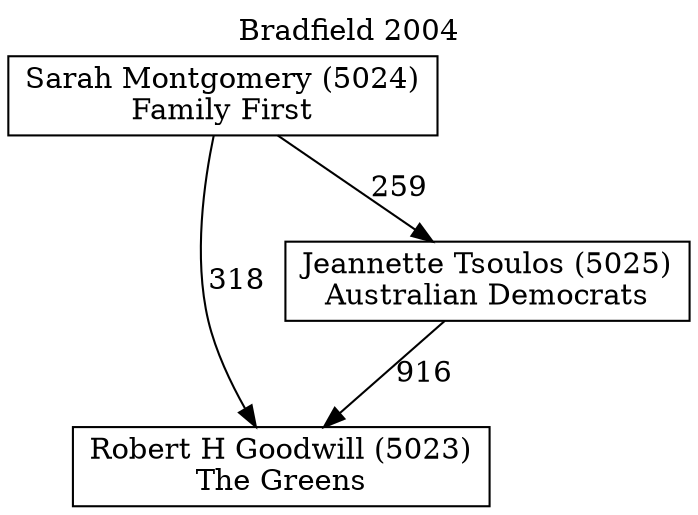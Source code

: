 // House preference flow
digraph "Robert H Goodwill (5023)_Bradfield_2004" {
	graph [label="Bradfield 2004" labelloc=t mclimit=10]
	node [shape=box]
	"Robert H Goodwill (5023)" [label="Robert H Goodwill (5023)
The Greens"]
	"Jeannette Tsoulos (5025)" [label="Jeannette Tsoulos (5025)
Australian Democrats"]
	"Sarah Montgomery (5024)" [label="Sarah Montgomery (5024)
Family First"]
	"Robert H Goodwill (5023)" [label="Robert H Goodwill (5023)
The Greens"]
	"Sarah Montgomery (5024)" [label="Sarah Montgomery (5024)
Family First"]
	"Sarah Montgomery (5024)" [label="Sarah Montgomery (5024)
Family First"]
	"Jeannette Tsoulos (5025)" [label="Jeannette Tsoulos (5025)
Australian Democrats"]
	"Sarah Montgomery (5024)" [label="Sarah Montgomery (5024)
Family First"]
	"Sarah Montgomery (5024)" [label="Sarah Montgomery (5024)
Family First"]
	"Jeannette Tsoulos (5025)" -> "Robert H Goodwill (5023)" [label=916]
	"Sarah Montgomery (5024)" -> "Jeannette Tsoulos (5025)" [label=259]
	"Sarah Montgomery (5024)" -> "Robert H Goodwill (5023)" [label=318]
}
